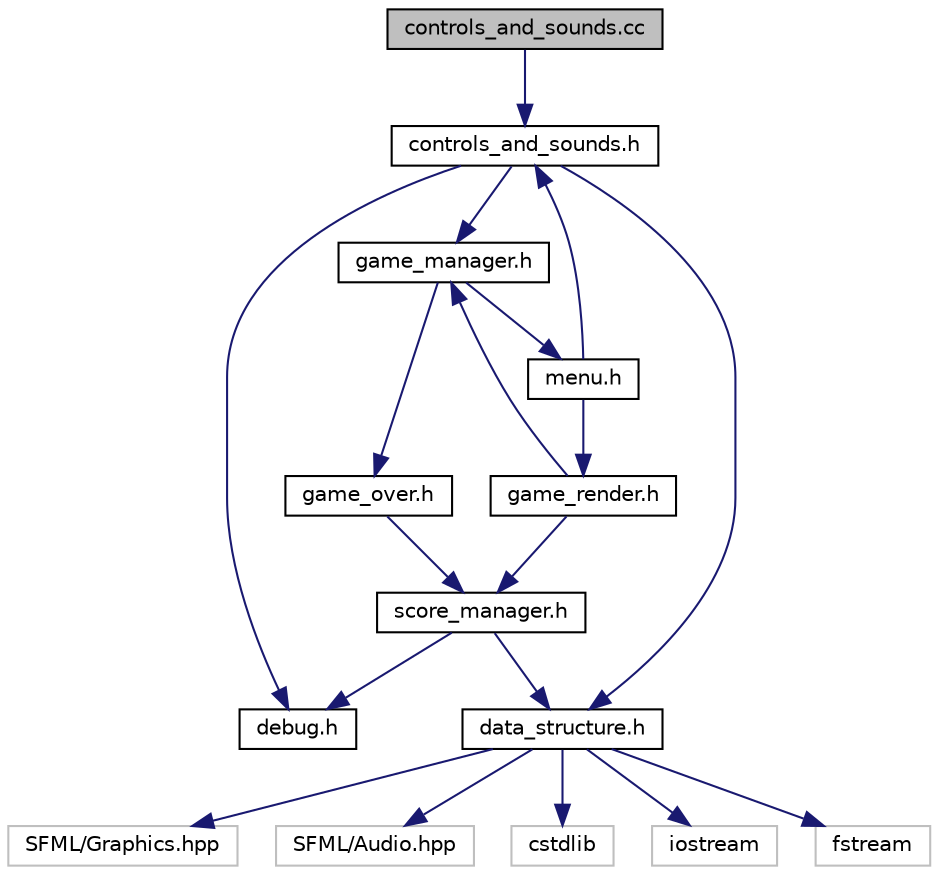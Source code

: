 digraph "controls_and_sounds.cc"
{
  edge [fontname="Helvetica",fontsize="10",labelfontname="Helvetica",labelfontsize="10"];
  node [fontname="Helvetica",fontsize="10",shape=record];
  Node1 [label="controls_and_sounds.cc",height=0.2,width=0.4,color="black", fillcolor="grey75", style="filled", fontcolor="black"];
  Node1 -> Node2 [color="midnightblue",fontsize="10",style="solid",fontname="Helvetica"];
  Node2 [label="controls_and_sounds.h",height=0.2,width=0.4,color="black", fillcolor="white", style="filled",URL="$controls__and__sounds_8h.html",tooltip="declarations of variables and functions of controls_and_sounds file. "];
  Node2 -> Node3 [color="midnightblue",fontsize="10",style="solid",fontname="Helvetica"];
  Node3 [label="debug.h",height=0.2,width=0.4,color="black", fillcolor="white", style="filled",URL="$debug_8h.html",tooltip="this file allows a simple method of tracing. "];
  Node2 -> Node4 [color="midnightblue",fontsize="10",style="solid",fontname="Helvetica"];
  Node4 [label="data_structure.h",height=0.2,width=0.4,color="black", fillcolor="white", style="filled",URL="$data__structure_8h.html",tooltip="this file charges the SFML library and sets the variables shared from the other files because some fu..."];
  Node4 -> Node5 [color="midnightblue",fontsize="10",style="solid",fontname="Helvetica"];
  Node5 [label="SFML/Graphics.hpp",height=0.2,width=0.4,color="grey75", fillcolor="white", style="filled"];
  Node4 -> Node6 [color="midnightblue",fontsize="10",style="solid",fontname="Helvetica"];
  Node6 [label="SFML/Audio.hpp",height=0.2,width=0.4,color="grey75", fillcolor="white", style="filled"];
  Node4 -> Node7 [color="midnightblue",fontsize="10",style="solid",fontname="Helvetica"];
  Node7 [label="cstdlib",height=0.2,width=0.4,color="grey75", fillcolor="white", style="filled"];
  Node4 -> Node8 [color="midnightblue",fontsize="10",style="solid",fontname="Helvetica"];
  Node8 [label="iostream",height=0.2,width=0.4,color="grey75", fillcolor="white", style="filled"];
  Node4 -> Node9 [color="midnightblue",fontsize="10",style="solid",fontname="Helvetica"];
  Node9 [label="fstream",height=0.2,width=0.4,color="grey75", fillcolor="white", style="filled"];
  Node2 -> Node10 [color="midnightblue",fontsize="10",style="solid",fontname="Helvetica"];
  Node10 [label="game_manager.h",height=0.2,width=0.4,color="black", fillcolor="white", style="filled",URL="$game__manager_8h.html",tooltip="declarations of variables and functions of game_manager file. "];
  Node10 -> Node11 [color="midnightblue",fontsize="10",style="solid",fontname="Helvetica"];
  Node11 [label="menu.h",height=0.2,width=0.4,color="black", fillcolor="white", style="filled",URL="$menu_8h.html",tooltip="declarations of variables and functions of menu file. "];
  Node11 -> Node12 [color="midnightblue",fontsize="10",style="solid",fontname="Helvetica"];
  Node12 [label="game_render.h",height=0.2,width=0.4,color="black", fillcolor="white", style="filled",URL="$game__render_8h.html",tooltip="declarations of variables and functions of game_render file. "];
  Node12 -> Node10 [color="midnightblue",fontsize="10",style="solid",fontname="Helvetica"];
  Node12 -> Node13 [color="midnightblue",fontsize="10",style="solid",fontname="Helvetica"];
  Node13 [label="score_manager.h",height=0.2,width=0.4,color="black", fillcolor="white", style="filled",URL="$score__manager_8h.html",tooltip="declarations of variables and functions of score_manager file. "];
  Node13 -> Node3 [color="midnightblue",fontsize="10",style="solid",fontname="Helvetica"];
  Node13 -> Node4 [color="midnightblue",fontsize="10",style="solid",fontname="Helvetica"];
  Node11 -> Node2 [color="midnightblue",fontsize="10",style="solid",fontname="Helvetica"];
  Node10 -> Node14 [color="midnightblue",fontsize="10",style="solid",fontname="Helvetica"];
  Node14 [label="game_over.h",height=0.2,width=0.4,color="black", fillcolor="white", style="filled",URL="$game__over_8h.html",tooltip="declarations of variables and functions of game_over file. "];
  Node14 -> Node13 [color="midnightblue",fontsize="10",style="solid",fontname="Helvetica"];
}
